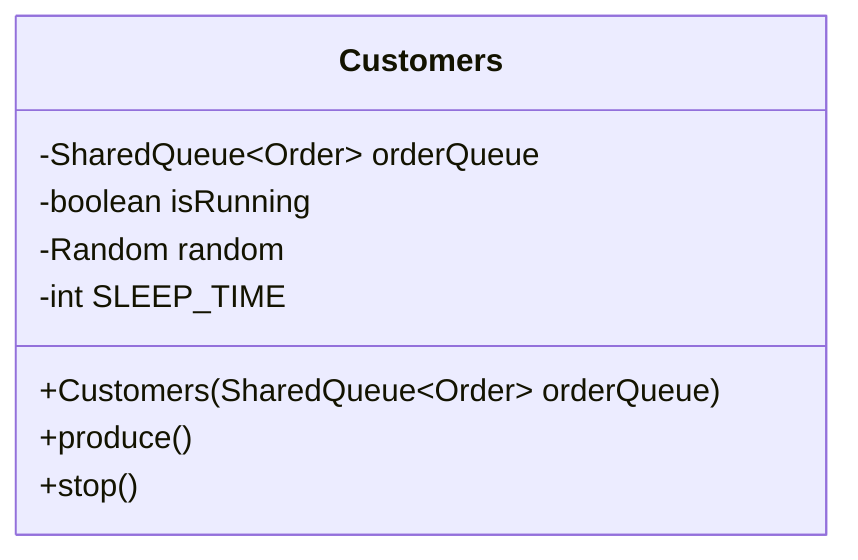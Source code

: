 classDiagram
    class Customers {
        -SharedQueue~Order~ orderQueue
        -boolean isRunning
        -Random random
        -int SLEEP_TIME
        +Customers(SharedQueue~Order~ orderQueue)
        +produce()
        +stop()
    }